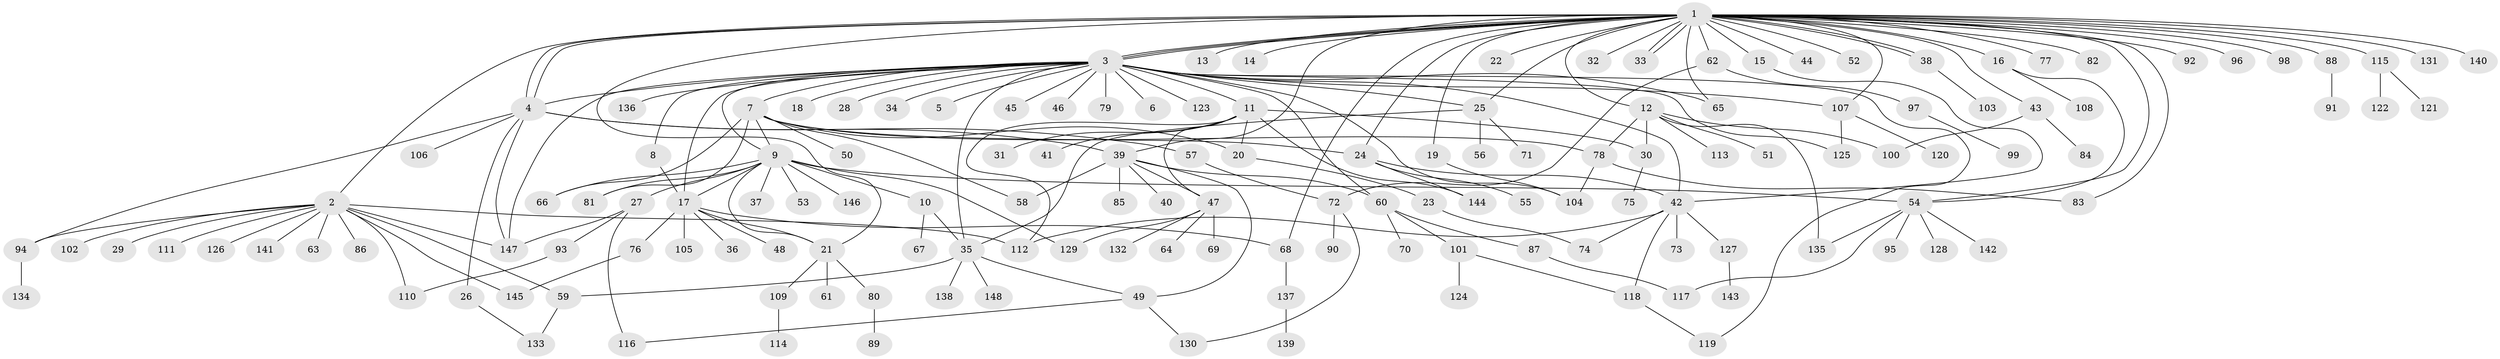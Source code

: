 // coarse degree distribution, {39: 0.008547008547008548, 14: 0.008547008547008548, 26: 0.008547008547008548, 10: 0.008547008547008548, 1: 0.5641025641025641, 9: 0.02564102564102564, 17: 0.008547008547008548, 2: 0.20512820512820512, 7: 0.017094017094017096, 3: 0.042735042735042736, 4: 0.06837606837606838, 5: 0.017094017094017096, 12: 0.008547008547008548, 8: 0.008547008547008548}
// Generated by graph-tools (version 1.1) at 2025/41/03/06/25 10:41:47]
// undirected, 148 vertices, 204 edges
graph export_dot {
graph [start="1"]
  node [color=gray90,style=filled];
  1;
  2;
  3;
  4;
  5;
  6;
  7;
  8;
  9;
  10;
  11;
  12;
  13;
  14;
  15;
  16;
  17;
  18;
  19;
  20;
  21;
  22;
  23;
  24;
  25;
  26;
  27;
  28;
  29;
  30;
  31;
  32;
  33;
  34;
  35;
  36;
  37;
  38;
  39;
  40;
  41;
  42;
  43;
  44;
  45;
  46;
  47;
  48;
  49;
  50;
  51;
  52;
  53;
  54;
  55;
  56;
  57;
  58;
  59;
  60;
  61;
  62;
  63;
  64;
  65;
  66;
  67;
  68;
  69;
  70;
  71;
  72;
  73;
  74;
  75;
  76;
  77;
  78;
  79;
  80;
  81;
  82;
  83;
  84;
  85;
  86;
  87;
  88;
  89;
  90;
  91;
  92;
  93;
  94;
  95;
  96;
  97;
  98;
  99;
  100;
  101;
  102;
  103;
  104;
  105;
  106;
  107;
  108;
  109;
  110;
  111;
  112;
  113;
  114;
  115;
  116;
  117;
  118;
  119;
  120;
  121;
  122;
  123;
  124;
  125;
  126;
  127;
  128;
  129;
  130;
  131;
  132;
  133;
  134;
  135;
  136;
  137;
  138;
  139;
  140;
  141;
  142;
  143;
  144;
  145;
  146;
  147;
  148;
  1 -- 2;
  1 -- 3;
  1 -- 3;
  1 -- 3;
  1 -- 4;
  1 -- 4;
  1 -- 12;
  1 -- 13;
  1 -- 14;
  1 -- 15;
  1 -- 16;
  1 -- 19;
  1 -- 21;
  1 -- 22;
  1 -- 24;
  1 -- 25;
  1 -- 32;
  1 -- 33;
  1 -- 33;
  1 -- 38;
  1 -- 38;
  1 -- 39;
  1 -- 43;
  1 -- 44;
  1 -- 52;
  1 -- 54;
  1 -- 62;
  1 -- 65;
  1 -- 68;
  1 -- 77;
  1 -- 82;
  1 -- 83;
  1 -- 88;
  1 -- 92;
  1 -- 96;
  1 -- 98;
  1 -- 107;
  1 -- 115;
  1 -- 131;
  1 -- 140;
  2 -- 29;
  2 -- 59;
  2 -- 63;
  2 -- 86;
  2 -- 94;
  2 -- 102;
  2 -- 110;
  2 -- 111;
  2 -- 112;
  2 -- 126;
  2 -- 141;
  2 -- 145;
  2 -- 147;
  3 -- 4;
  3 -- 5;
  3 -- 6;
  3 -- 7;
  3 -- 8;
  3 -- 9;
  3 -- 11;
  3 -- 17;
  3 -- 18;
  3 -- 25;
  3 -- 28;
  3 -- 34;
  3 -- 35;
  3 -- 42;
  3 -- 45;
  3 -- 46;
  3 -- 60;
  3 -- 65;
  3 -- 79;
  3 -- 104;
  3 -- 107;
  3 -- 119;
  3 -- 123;
  3 -- 125;
  3 -- 136;
  3 -- 147;
  4 -- 26;
  4 -- 39;
  4 -- 57;
  4 -- 94;
  4 -- 106;
  4 -- 147;
  7 -- 9;
  7 -- 20;
  7 -- 24;
  7 -- 50;
  7 -- 58;
  7 -- 66;
  7 -- 78;
  7 -- 81;
  8 -- 17;
  9 -- 10;
  9 -- 17;
  9 -- 21;
  9 -- 27;
  9 -- 37;
  9 -- 53;
  9 -- 54;
  9 -- 66;
  9 -- 81;
  9 -- 129;
  9 -- 146;
  10 -- 35;
  10 -- 67;
  11 -- 20;
  11 -- 30;
  11 -- 31;
  11 -- 41;
  11 -- 47;
  11 -- 112;
  11 -- 144;
  12 -- 30;
  12 -- 51;
  12 -- 78;
  12 -- 100;
  12 -- 113;
  12 -- 135;
  15 -- 42;
  16 -- 54;
  16 -- 108;
  17 -- 21;
  17 -- 36;
  17 -- 48;
  17 -- 68;
  17 -- 76;
  17 -- 105;
  19 -- 104;
  20 -- 23;
  21 -- 61;
  21 -- 80;
  21 -- 109;
  23 -- 74;
  24 -- 42;
  24 -- 55;
  24 -- 144;
  25 -- 35;
  25 -- 56;
  25 -- 71;
  26 -- 133;
  27 -- 93;
  27 -- 116;
  27 -- 147;
  30 -- 75;
  35 -- 49;
  35 -- 59;
  35 -- 138;
  35 -- 148;
  38 -- 103;
  39 -- 40;
  39 -- 47;
  39 -- 49;
  39 -- 58;
  39 -- 60;
  39 -- 85;
  42 -- 73;
  42 -- 74;
  42 -- 112;
  42 -- 118;
  42 -- 127;
  43 -- 84;
  43 -- 100;
  47 -- 64;
  47 -- 69;
  47 -- 129;
  47 -- 132;
  49 -- 116;
  49 -- 130;
  54 -- 95;
  54 -- 117;
  54 -- 128;
  54 -- 135;
  54 -- 142;
  57 -- 72;
  59 -- 133;
  60 -- 70;
  60 -- 87;
  60 -- 101;
  62 -- 72;
  62 -- 97;
  68 -- 137;
  72 -- 90;
  72 -- 130;
  76 -- 145;
  78 -- 83;
  78 -- 104;
  80 -- 89;
  87 -- 117;
  88 -- 91;
  93 -- 110;
  94 -- 134;
  97 -- 99;
  101 -- 118;
  101 -- 124;
  107 -- 120;
  107 -- 125;
  109 -- 114;
  115 -- 121;
  115 -- 122;
  118 -- 119;
  127 -- 143;
  137 -- 139;
}
